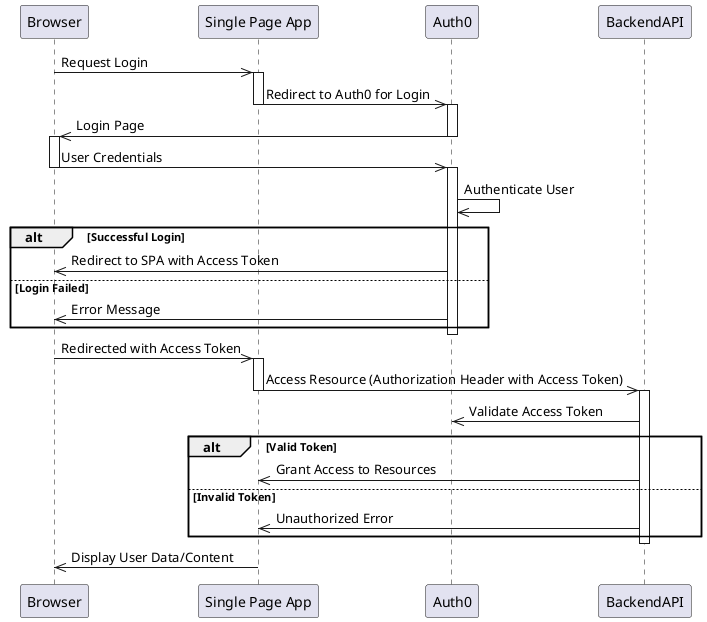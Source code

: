 @startuml
participant Browser
participant SPA as "Single Page App"
participant Auth0
participant BackendAPI

Browser ->> SPA: Request Login
activate SPA
SPA ->> Auth0: Redirect to Auth0 for Login
deactivate SPA

activate Auth0
Auth0 ->> Browser: Login Page
deactivate Auth0

activate Browser
Browser ->> Auth0: User Credentials
deactivate Browser

activate Auth0
Auth0 ->> Auth0: Authenticate User
alt Successful Login
  Auth0 ->> Browser: Redirect to SPA with Access Token
else Login Failed
  Auth0 ->> Browser: Error Message
end
deactivate Auth0

activate Browser
Browser ->> SPA: Redirected with Access Token
deactivate Browser

activate SPA
SPA ->> BackendAPI: Access Resource (Authorization Header with Access Token)
deactivate SPA

activate BackendAPI
BackendAPI ->> Auth0: Validate Access Token
alt Valid Token
  BackendAPI ->> SPA: Grant Access to Resources
else Invalid Token
  BackendAPI ->> SPA: Unauthorized Error
end
deactivate BackendAPI

activate SPA
SPA ->> Browser: Display User Data/Content
deactivate SPA
@enduml